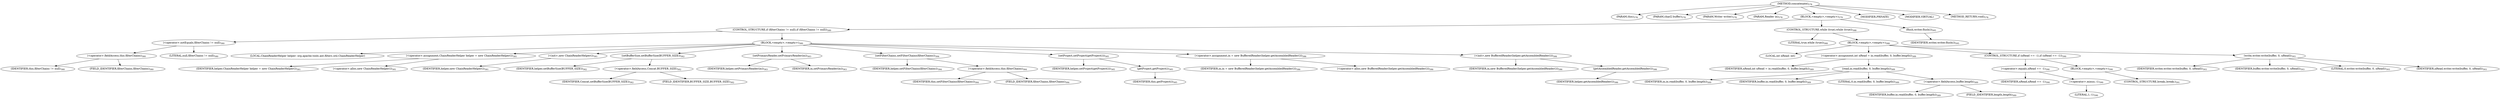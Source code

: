 digraph "concatenate" {  
"1380" [label = <(METHOD,concatenate)<SUB>578</SUB>> ]
"78" [label = <(PARAM,this)<SUB>578</SUB>> ]
"1381" [label = <(PARAM,char[] buffer)<SUB>578</SUB>> ]
"1382" [label = <(PARAM,Writer writer)<SUB>578</SUB>> ]
"80" [label = <(PARAM,Reader in)<SUB>578</SUB>> ]
"1383" [label = <(BLOCK,&lt;empty&gt;,&lt;empty&gt;)<SUB>579</SUB>> ]
"1384" [label = <(CONTROL_STRUCTURE,if (filterChains != null),if (filterChains != null))<SUB>580</SUB>> ]
"1385" [label = <(&lt;operator&gt;.notEquals,filterChains != null)<SUB>580</SUB>> ]
"1386" [label = <(&lt;operator&gt;.fieldAccess,this.filterChains)<SUB>580</SUB>> ]
"1387" [label = <(IDENTIFIER,this,filterChains != null)<SUB>580</SUB>> ]
"1388" [label = <(FIELD_IDENTIFIER,filterChains,filterChains)<SUB>580</SUB>> ]
"1389" [label = <(LITERAL,null,filterChains != null)<SUB>580</SUB>> ]
"1390" [label = <(BLOCK,&lt;empty&gt;,&lt;empty&gt;)<SUB>580</SUB>> ]
"76" [label = <(LOCAL,ChainReaderHelper helper: org.apache.tools.ant.filters.util.ChainReaderHelper)> ]
"1391" [label = <(&lt;operator&gt;.assignment,ChainReaderHelper helper = new ChainReaderHelper())<SUB>581</SUB>> ]
"1392" [label = <(IDENTIFIER,helper,ChainReaderHelper helper = new ChainReaderHelper())<SUB>581</SUB>> ]
"1393" [label = <(&lt;operator&gt;.alloc,new ChainReaderHelper())<SUB>581</SUB>> ]
"1394" [label = <(&lt;init&gt;,new ChainReaderHelper())<SUB>581</SUB>> ]
"75" [label = <(IDENTIFIER,helper,new ChainReaderHelper())<SUB>581</SUB>> ]
"1395" [label = <(setBufferSize,setBufferSize(BUFFER_SIZE))<SUB>582</SUB>> ]
"1396" [label = <(IDENTIFIER,helper,setBufferSize(BUFFER_SIZE))<SUB>582</SUB>> ]
"1397" [label = <(&lt;operator&gt;.fieldAccess,Concat.BUFFER_SIZE)<SUB>582</SUB>> ]
"1398" [label = <(IDENTIFIER,Concat,setBufferSize(BUFFER_SIZE))<SUB>582</SUB>> ]
"1399" [label = <(FIELD_IDENTIFIER,BUFFER_SIZE,BUFFER_SIZE)<SUB>582</SUB>> ]
"1400" [label = <(setPrimaryReader,setPrimaryReader(in))<SUB>583</SUB>> ]
"1401" [label = <(IDENTIFIER,helper,setPrimaryReader(in))<SUB>583</SUB>> ]
"1402" [label = <(IDENTIFIER,in,setPrimaryReader(in))<SUB>583</SUB>> ]
"1403" [label = <(setFilterChains,setFilterChains(filterChains))<SUB>584</SUB>> ]
"1404" [label = <(IDENTIFIER,helper,setFilterChains(filterChains))<SUB>584</SUB>> ]
"1405" [label = <(&lt;operator&gt;.fieldAccess,this.filterChains)<SUB>584</SUB>> ]
"1406" [label = <(IDENTIFIER,this,setFilterChains(filterChains))<SUB>584</SUB>> ]
"1407" [label = <(FIELD_IDENTIFIER,filterChains,filterChains)<SUB>584</SUB>> ]
"1408" [label = <(setProject,setProject(getProject()))<SUB>585</SUB>> ]
"1409" [label = <(IDENTIFIER,helper,setProject(getProject()))<SUB>585</SUB>> ]
"1410" [label = <(getProject,getProject())<SUB>585</SUB>> ]
"77" [label = <(IDENTIFIER,this,getProject())<SUB>585</SUB>> ]
"1411" [label = <(&lt;operator&gt;.assignment,in = new BufferedReader(helper.getAssembledReader()))<SUB>586</SUB>> ]
"1412" [label = <(IDENTIFIER,in,in = new BufferedReader(helper.getAssembledReader()))<SUB>586</SUB>> ]
"1413" [label = <(&lt;operator&gt;.alloc,new BufferedReader(helper.getAssembledReader()))<SUB>586</SUB>> ]
"1414" [label = <(&lt;init&gt;,new BufferedReader(helper.getAssembledReader()))<SUB>586</SUB>> ]
"79" [label = <(IDENTIFIER,in,new BufferedReader(helper.getAssembledReader()))<SUB>586</SUB>> ]
"1415" [label = <(getAssembledReader,getAssembledReader())<SUB>586</SUB>> ]
"1416" [label = <(IDENTIFIER,helper,getAssembledReader())<SUB>586</SUB>> ]
"1417" [label = <(CONTROL_STRUCTURE,while (true),while (true))<SUB>588</SUB>> ]
"1418" [label = <(LITERAL,true,while (true))<SUB>588</SUB>> ]
"1419" [label = <(BLOCK,&lt;empty&gt;,&lt;empty&gt;)<SUB>588</SUB>> ]
"1420" [label = <(LOCAL,int nRead: int)> ]
"1421" [label = <(&lt;operator&gt;.assignment,int nRead = in.read(buffer, 0, buffer.length))<SUB>589</SUB>> ]
"1422" [label = <(IDENTIFIER,nRead,int nRead = in.read(buffer, 0, buffer.length))<SUB>589</SUB>> ]
"1423" [label = <(read,in.read(buffer, 0, buffer.length))<SUB>589</SUB>> ]
"1424" [label = <(IDENTIFIER,in,in.read(buffer, 0, buffer.length))<SUB>589</SUB>> ]
"1425" [label = <(IDENTIFIER,buffer,in.read(buffer, 0, buffer.length))<SUB>589</SUB>> ]
"1426" [label = <(LITERAL,0,in.read(buffer, 0, buffer.length))<SUB>589</SUB>> ]
"1427" [label = <(&lt;operator&gt;.fieldAccess,buffer.length)<SUB>589</SUB>> ]
"1428" [label = <(IDENTIFIER,buffer,in.read(buffer, 0, buffer.length))<SUB>589</SUB>> ]
"1429" [label = <(FIELD_IDENTIFIER,length,length)<SUB>589</SUB>> ]
"1430" [label = <(CONTROL_STRUCTURE,if (nRead == -1),if (nRead == -1))<SUB>590</SUB>> ]
"1431" [label = <(&lt;operator&gt;.equals,nRead == -1)<SUB>590</SUB>> ]
"1432" [label = <(IDENTIFIER,nRead,nRead == -1)<SUB>590</SUB>> ]
"1433" [label = <(&lt;operator&gt;.minus,-1)<SUB>590</SUB>> ]
"1434" [label = <(LITERAL,1,-1)<SUB>590</SUB>> ]
"1435" [label = <(BLOCK,&lt;empty&gt;,&lt;empty&gt;)<SUB>590</SUB>> ]
"1436" [label = <(CONTROL_STRUCTURE,break;,break;)<SUB>591</SUB>> ]
"1437" [label = <(write,writer.write(buffer, 0, nRead))<SUB>593</SUB>> ]
"1438" [label = <(IDENTIFIER,writer,writer.write(buffer, 0, nRead))<SUB>593</SUB>> ]
"1439" [label = <(IDENTIFIER,buffer,writer.write(buffer, 0, nRead))<SUB>593</SUB>> ]
"1440" [label = <(LITERAL,0,writer.write(buffer, 0, nRead))<SUB>593</SUB>> ]
"1441" [label = <(IDENTIFIER,nRead,writer.write(buffer, 0, nRead))<SUB>593</SUB>> ]
"1442" [label = <(flush,writer.flush())<SUB>595</SUB>> ]
"1443" [label = <(IDENTIFIER,writer,writer.flush())<SUB>595</SUB>> ]
"1444" [label = <(MODIFIER,PRIVATE)> ]
"1445" [label = <(MODIFIER,VIRTUAL)> ]
"1446" [label = <(METHOD_RETURN,void)<SUB>578</SUB>> ]
  "1380" -> "78" 
  "1380" -> "1381" 
  "1380" -> "1382" 
  "1380" -> "80" 
  "1380" -> "1383" 
  "1380" -> "1444" 
  "1380" -> "1445" 
  "1380" -> "1446" 
  "1383" -> "1384" 
  "1383" -> "1417" 
  "1383" -> "1442" 
  "1384" -> "1385" 
  "1384" -> "1390" 
  "1385" -> "1386" 
  "1385" -> "1389" 
  "1386" -> "1387" 
  "1386" -> "1388" 
  "1390" -> "76" 
  "1390" -> "1391" 
  "1390" -> "1394" 
  "1390" -> "1395" 
  "1390" -> "1400" 
  "1390" -> "1403" 
  "1390" -> "1408" 
  "1390" -> "1411" 
  "1390" -> "1414" 
  "1391" -> "1392" 
  "1391" -> "1393" 
  "1394" -> "75" 
  "1395" -> "1396" 
  "1395" -> "1397" 
  "1397" -> "1398" 
  "1397" -> "1399" 
  "1400" -> "1401" 
  "1400" -> "1402" 
  "1403" -> "1404" 
  "1403" -> "1405" 
  "1405" -> "1406" 
  "1405" -> "1407" 
  "1408" -> "1409" 
  "1408" -> "1410" 
  "1410" -> "77" 
  "1411" -> "1412" 
  "1411" -> "1413" 
  "1414" -> "79" 
  "1414" -> "1415" 
  "1415" -> "1416" 
  "1417" -> "1418" 
  "1417" -> "1419" 
  "1419" -> "1420" 
  "1419" -> "1421" 
  "1419" -> "1430" 
  "1419" -> "1437" 
  "1421" -> "1422" 
  "1421" -> "1423" 
  "1423" -> "1424" 
  "1423" -> "1425" 
  "1423" -> "1426" 
  "1423" -> "1427" 
  "1427" -> "1428" 
  "1427" -> "1429" 
  "1430" -> "1431" 
  "1430" -> "1435" 
  "1431" -> "1432" 
  "1431" -> "1433" 
  "1433" -> "1434" 
  "1435" -> "1436" 
  "1437" -> "1438" 
  "1437" -> "1439" 
  "1437" -> "1440" 
  "1437" -> "1441" 
  "1442" -> "1443" 
}
